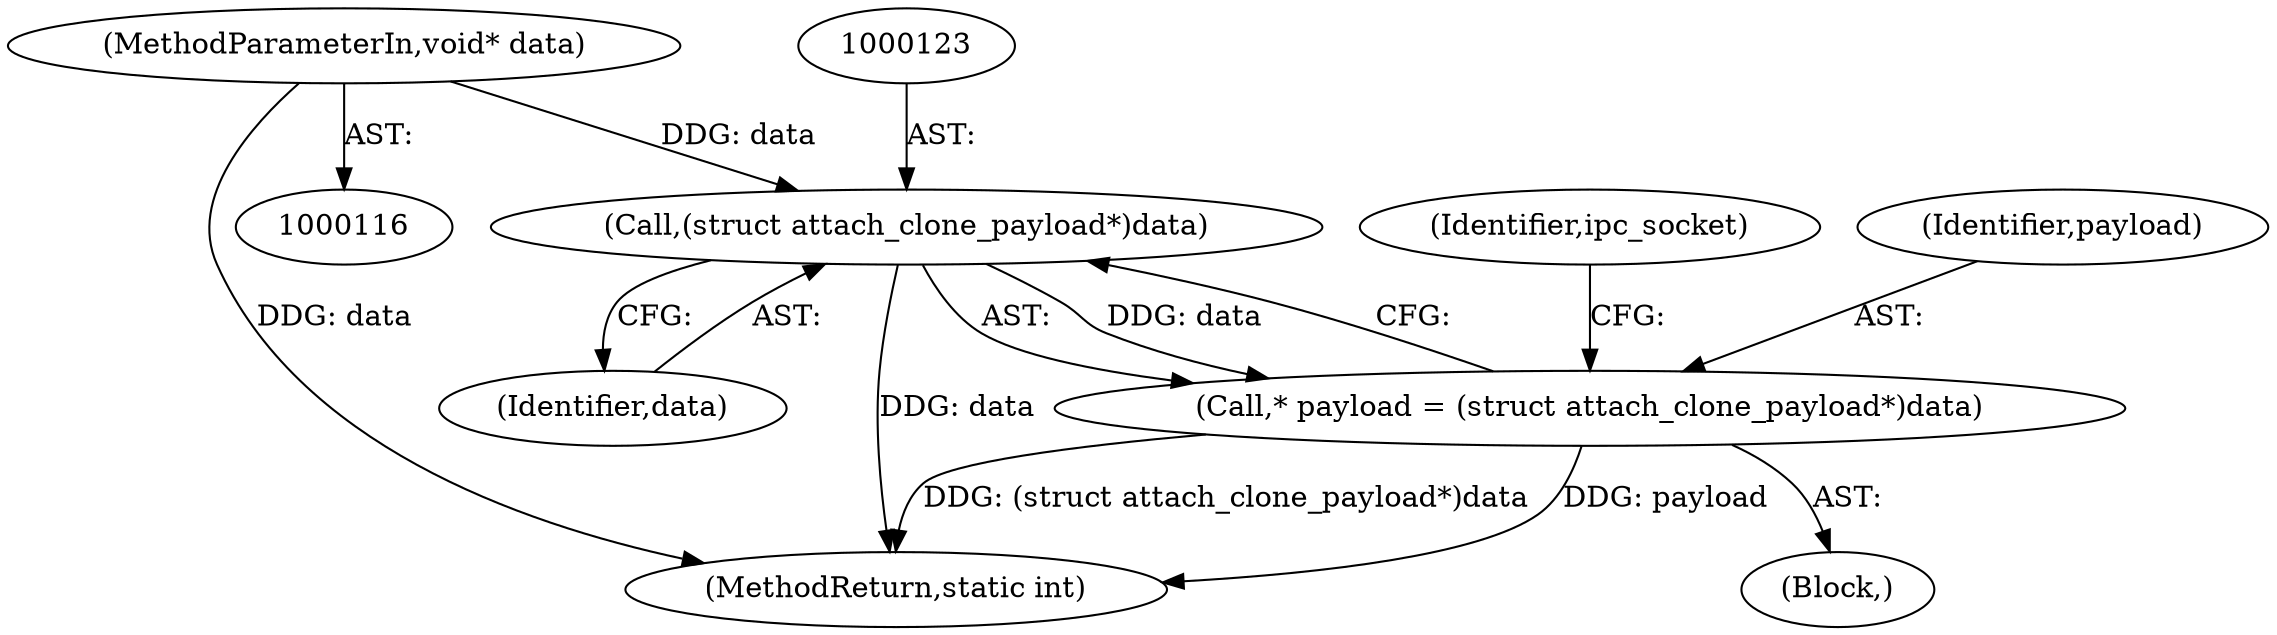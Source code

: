 digraph "0_lxc_5c3fcae78b63ac9dd56e36075903921bd9461f9e@pointer" {
"1000117" [label="(MethodParameterIn,void* data)"];
"1000122" [label="(Call,(struct attach_clone_payload*)data)"];
"1000120" [label="(Call,* payload = (struct attach_clone_payload*)data)"];
"1000117" [label="(MethodParameterIn,void* data)"];
"1000118" [label="(Block,)"];
"1000127" [label="(Identifier,ipc_socket)"];
"1000120" [label="(Call,* payload = (struct attach_clone_payload*)data)"];
"1000124" [label="(Identifier,data)"];
"1000121" [label="(Identifier,payload)"];
"1000122" [label="(Call,(struct attach_clone_payload*)data)"];
"1000711" [label="(MethodReturn,static int)"];
"1000117" -> "1000116"  [label="AST: "];
"1000117" -> "1000711"  [label="DDG: data"];
"1000117" -> "1000122"  [label="DDG: data"];
"1000122" -> "1000120"  [label="AST: "];
"1000122" -> "1000124"  [label="CFG: "];
"1000123" -> "1000122"  [label="AST: "];
"1000124" -> "1000122"  [label="AST: "];
"1000120" -> "1000122"  [label="CFG: "];
"1000122" -> "1000711"  [label="DDG: data"];
"1000122" -> "1000120"  [label="DDG: data"];
"1000120" -> "1000118"  [label="AST: "];
"1000121" -> "1000120"  [label="AST: "];
"1000127" -> "1000120"  [label="CFG: "];
"1000120" -> "1000711"  [label="DDG: payload"];
"1000120" -> "1000711"  [label="DDG: (struct attach_clone_payload*)data"];
}
